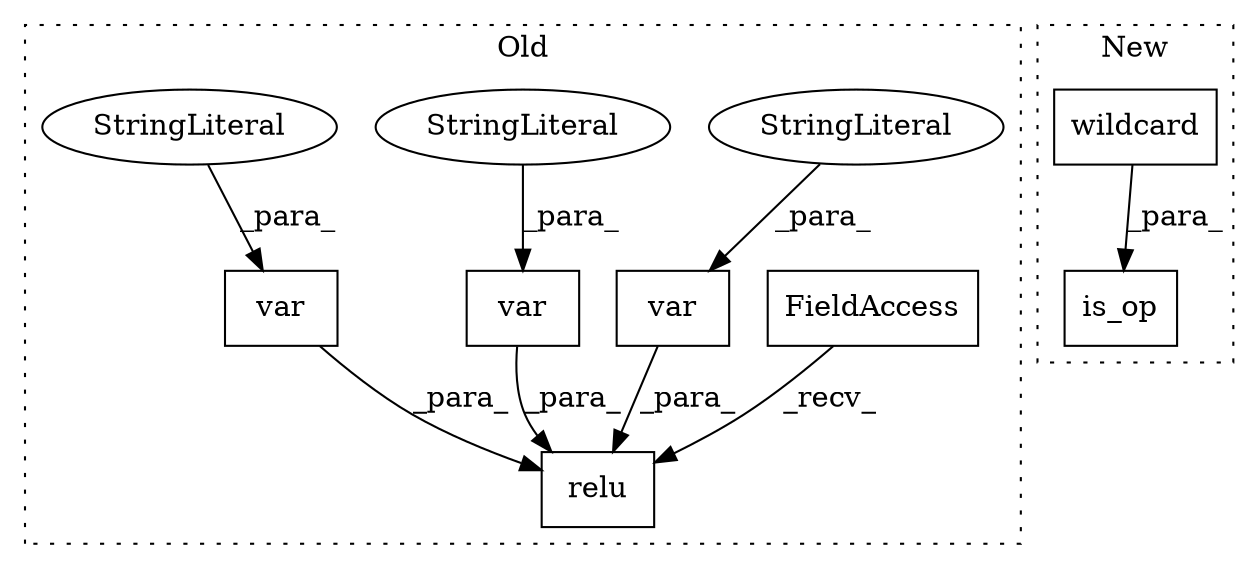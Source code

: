 digraph G {
subgraph cluster0 {
1 [label="relu" a="32" s="1728,1752" l="5,1" shape="box"];
3 [label="FieldAccess" a="22" s="1719" l="8" shape="box"];
4 [label="var" a="32" s="1588,1604" l="4,1" shape="box"];
5 [label="StringLiteral" a="45" s="1592" l="12" shape="ellipse"];
6 [label="var" a="32" s="1457,1464" l="4,1" shape="box"];
7 [label="StringLiteral" a="45" s="1461" l="3" shape="ellipse"];
9 [label="var" a="32" s="1483,1494" l="4,1" shape="box"];
10 [label="StringLiteral" a="45" s="1487" l="7" shape="ellipse"];
label = "Old";
style="dotted";
}
subgraph cluster1 {
2 [label="is_op" a="32" s="1751,1776" l="6,1" shape="box"];
8 [label="wildcard" a="32" s="1523" l="10" shape="box"];
label = "New";
style="dotted";
}
3 -> 1 [label="_recv_"];
4 -> 1 [label="_para_"];
5 -> 4 [label="_para_"];
6 -> 1 [label="_para_"];
7 -> 6 [label="_para_"];
8 -> 2 [label="_para_"];
9 -> 1 [label="_para_"];
10 -> 9 [label="_para_"];
}